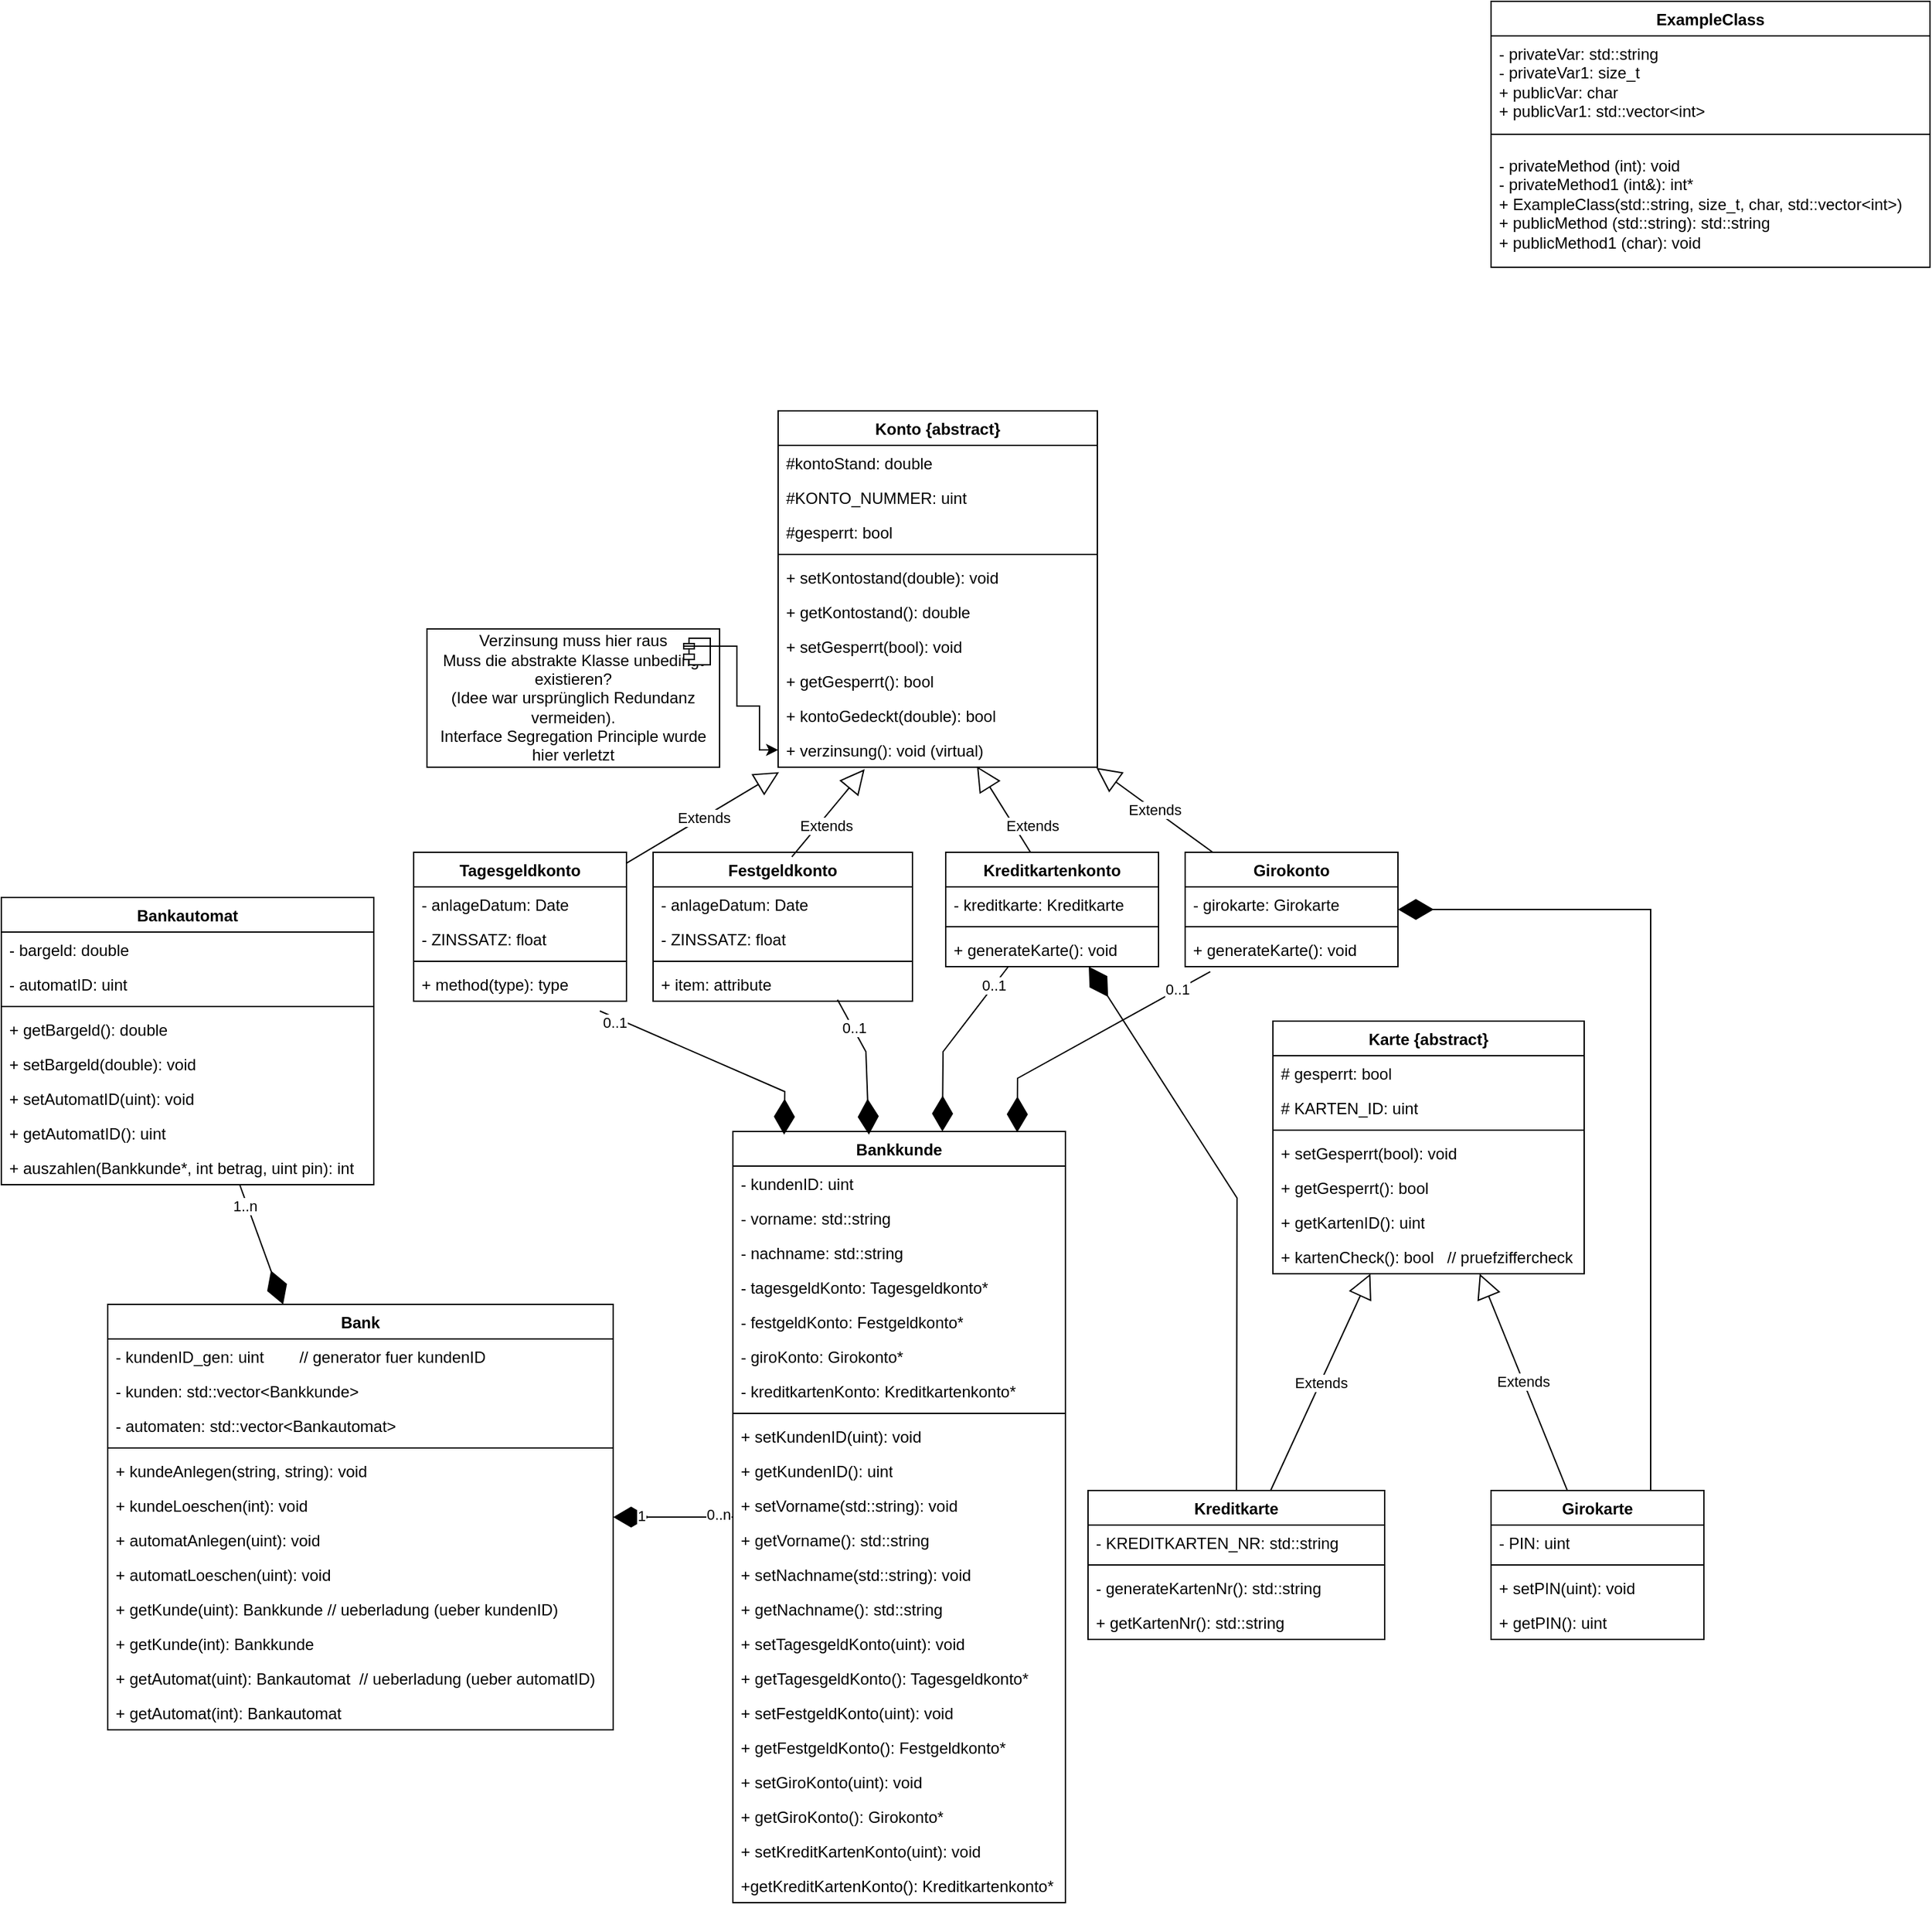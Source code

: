 <mxfile version="23.1.5" type="device">
  <diagram name="Page-1" id="s-HMXYgOpkfJJTglPWlI">
    <mxGraphModel dx="1260" dy="789" grid="1" gridSize="10" guides="1" tooltips="1" connect="1" arrows="1" fold="1" page="0" pageScale="1" pageWidth="850" pageHeight="1100" math="0" shadow="0">
      <root>
        <mxCell id="0" />
        <mxCell id="1" parent="0" />
        <mxCell id="BHsIzKDb-GIREQ4QsG7Z-5" value="ExampleClass" style="swimlane;fontStyle=1;align=center;verticalAlign=top;childLayout=stackLayout;horizontal=1;startSize=26;horizontalStack=0;resizeParent=1;resizeParentMax=0;resizeLast=0;collapsible=1;marginBottom=0;whiteSpace=wrap;html=1;" parent="1" vertex="1">
          <mxGeometry x="1360" width="330" height="200" as="geometry">
            <mxRectangle x="345" y="320" width="120" height="30" as="alternateBounds" />
          </mxGeometry>
        </mxCell>
        <mxCell id="BHsIzKDb-GIREQ4QsG7Z-6" value="&lt;div&gt;- privateVar: std::string&lt;br&gt;&lt;/div&gt;&lt;div&gt;- privateVar1: size_t&lt;/div&gt;&lt;div&gt;+ publicVar: char&lt;/div&gt;&lt;div&gt;+ publicVar1: std::vector&amp;lt;int&amp;gt;&lt;br&gt;&lt;/div&gt;" style="text;strokeColor=none;fillColor=none;align=left;verticalAlign=top;spacingLeft=4;spacingRight=4;overflow=hidden;rotatable=0;points=[[0,0.5],[1,0.5]];portConstraint=eastwest;whiteSpace=wrap;html=1;" parent="BHsIzKDb-GIREQ4QsG7Z-5" vertex="1">
          <mxGeometry y="26" width="330" height="64" as="geometry" />
        </mxCell>
        <mxCell id="BHsIzKDb-GIREQ4QsG7Z-7" value="" style="line;strokeWidth=1;fillColor=none;align=left;verticalAlign=middle;spacingTop=-1;spacingLeft=3;spacingRight=3;rotatable=0;labelPosition=right;points=[];portConstraint=eastwest;strokeColor=inherit;" parent="BHsIzKDb-GIREQ4QsG7Z-5" vertex="1">
          <mxGeometry y="90" width="330" height="20" as="geometry" />
        </mxCell>
        <mxCell id="BHsIzKDb-GIREQ4QsG7Z-8" value="&lt;div&gt;- privateMethod (int): void&lt;/div&gt;&lt;div&gt;- privateMethod1 (int&amp;amp;): int*&lt;/div&gt;&lt;div&gt;+ ExampleClass(std::string, size_t, char, std::vector&amp;lt;int&amp;gt;)&lt;br&gt;&lt;/div&gt;&lt;div&gt;+ publicMethod (std::string): std::string&lt;/div&gt;&lt;div&gt;+ publicMethod1 (char): void&amp;nbsp; &lt;br&gt;&lt;/div&gt;" style="text;strokeColor=none;fillColor=none;align=left;verticalAlign=top;spacingLeft=4;spacingRight=4;overflow=hidden;rotatable=0;points=[[0,0.5],[1,0.5]];portConstraint=eastwest;whiteSpace=wrap;html=1;" parent="BHsIzKDb-GIREQ4QsG7Z-5" vertex="1">
          <mxGeometry y="110" width="330" height="90" as="geometry" />
        </mxCell>
        <mxCell id="2RG2JbtTriZIpNJXNHU2-1" value="Bank" style="swimlane;fontStyle=1;align=center;verticalAlign=top;childLayout=stackLayout;horizontal=1;startSize=26;horizontalStack=0;resizeParent=1;resizeParentMax=0;resizeLast=0;collapsible=1;marginBottom=0;whiteSpace=wrap;html=1;" parent="1" vertex="1">
          <mxGeometry x="320" y="980" width="380" height="320" as="geometry" />
        </mxCell>
        <mxCell id="K2jsW3WkfBgGo3mtC9Qz-7" value="- kundenID_gen: uint&amp;nbsp;&amp;nbsp;&amp;nbsp;&amp;nbsp;&amp;nbsp;&amp;nbsp;&amp;nbsp; // generator fuer kundenID" style="text;strokeColor=none;fillColor=none;align=left;verticalAlign=top;spacingLeft=4;spacingRight=4;overflow=hidden;rotatable=0;points=[[0,0.5],[1,0.5]];portConstraint=eastwest;whiteSpace=wrap;html=1;" parent="2RG2JbtTriZIpNJXNHU2-1" vertex="1">
          <mxGeometry y="26" width="380" height="26" as="geometry" />
        </mxCell>
        <mxCell id="2RG2JbtTriZIpNJXNHU2-2" value="- kunden: std::vector&amp;lt;Bankkunde&amp;gt;" style="text;strokeColor=none;fillColor=none;align=left;verticalAlign=top;spacingLeft=4;spacingRight=4;overflow=hidden;rotatable=0;points=[[0,0.5],[1,0.5]];portConstraint=eastwest;whiteSpace=wrap;html=1;" parent="2RG2JbtTriZIpNJXNHU2-1" vertex="1">
          <mxGeometry y="52" width="380" height="26" as="geometry" />
        </mxCell>
        <mxCell id="2RG2JbtTriZIpNJXNHU2-58" value="- automaten: std::vector&amp;lt;Bankautomat&amp;gt;" style="text;strokeColor=none;fillColor=none;align=left;verticalAlign=top;spacingLeft=4;spacingRight=4;overflow=hidden;rotatable=0;points=[[0,0.5],[1,0.5]];portConstraint=eastwest;whiteSpace=wrap;html=1;" parent="2RG2JbtTriZIpNJXNHU2-1" vertex="1">
          <mxGeometry y="78" width="380" height="26" as="geometry" />
        </mxCell>
        <mxCell id="2RG2JbtTriZIpNJXNHU2-3" value="" style="line;strokeWidth=1;fillColor=none;align=left;verticalAlign=middle;spacingTop=-1;spacingLeft=3;spacingRight=3;rotatable=0;labelPosition=right;points=[];portConstraint=eastwest;strokeColor=inherit;" parent="2RG2JbtTriZIpNJXNHU2-1" vertex="1">
          <mxGeometry y="104" width="380" height="8" as="geometry" />
        </mxCell>
        <mxCell id="2RG2JbtTriZIpNJXNHU2-4" value="+ kundeAnlegen(string, string): void" style="text;strokeColor=none;fillColor=none;align=left;verticalAlign=top;spacingLeft=4;spacingRight=4;overflow=hidden;rotatable=0;points=[[0,0.5],[1,0.5]];portConstraint=eastwest;whiteSpace=wrap;html=1;" parent="2RG2JbtTriZIpNJXNHU2-1" vertex="1">
          <mxGeometry y="112" width="380" height="26" as="geometry" />
        </mxCell>
        <mxCell id="K2jsW3WkfBgGo3mtC9Qz-6" value="+ kundeLoeschen(int): void" style="text;strokeColor=none;fillColor=none;align=left;verticalAlign=top;spacingLeft=4;spacingRight=4;overflow=hidden;rotatable=0;points=[[0,0.5],[1,0.5]];portConstraint=eastwest;whiteSpace=wrap;html=1;" parent="2RG2JbtTriZIpNJXNHU2-1" vertex="1">
          <mxGeometry y="138" width="380" height="26" as="geometry" />
        </mxCell>
        <mxCell id="K2jsW3WkfBgGo3mtC9Qz-9" value="+ automatAnlegen(uint): void" style="text;strokeColor=none;fillColor=none;align=left;verticalAlign=top;spacingLeft=4;spacingRight=4;overflow=hidden;rotatable=0;points=[[0,0.5],[1,0.5]];portConstraint=eastwest;whiteSpace=wrap;html=1;" parent="2RG2JbtTriZIpNJXNHU2-1" vertex="1">
          <mxGeometry y="164" width="380" height="26" as="geometry" />
        </mxCell>
        <mxCell id="K2jsW3WkfBgGo3mtC9Qz-11" value="+ automatLoeschen(uint): void" style="text;strokeColor=none;fillColor=none;align=left;verticalAlign=top;spacingLeft=4;spacingRight=4;overflow=hidden;rotatable=0;points=[[0,0.5],[1,0.5]];portConstraint=eastwest;whiteSpace=wrap;html=1;" parent="2RG2JbtTriZIpNJXNHU2-1" vertex="1">
          <mxGeometry y="190" width="380" height="26" as="geometry" />
        </mxCell>
        <mxCell id="K2jsW3WkfBgGo3mtC9Qz-13" value="+ getKunde(uint): Bankkunde // ueberladung (ueber kundenID)" style="text;strokeColor=none;fillColor=none;align=left;verticalAlign=top;spacingLeft=4;spacingRight=4;overflow=hidden;rotatable=0;points=[[0,0.5],[1,0.5]];portConstraint=eastwest;whiteSpace=wrap;html=1;" parent="2RG2JbtTriZIpNJXNHU2-1" vertex="1">
          <mxGeometry y="216" width="380" height="26" as="geometry" />
        </mxCell>
        <mxCell id="K2jsW3WkfBgGo3mtC9Qz-12" value="&lt;div&gt;+ getKunde(int): Bankkunde&lt;/div&gt;" style="text;strokeColor=none;fillColor=none;align=left;verticalAlign=top;spacingLeft=4;spacingRight=4;overflow=hidden;rotatable=0;points=[[0,0.5],[1,0.5]];portConstraint=eastwest;whiteSpace=wrap;html=1;" parent="2RG2JbtTriZIpNJXNHU2-1" vertex="1">
          <mxGeometry y="242" width="380" height="26" as="geometry" />
        </mxCell>
        <mxCell id="K2jsW3WkfBgGo3mtC9Qz-14" value="+ getAutomat(uint): Bankautomat&amp;nbsp; // ueberladung (ueber automatID)" style="text;strokeColor=none;fillColor=none;align=left;verticalAlign=top;spacingLeft=4;spacingRight=4;overflow=hidden;rotatable=0;points=[[0,0.5],[1,0.5]];portConstraint=eastwest;whiteSpace=wrap;html=1;" parent="2RG2JbtTriZIpNJXNHU2-1" vertex="1">
          <mxGeometry y="268" width="380" height="26" as="geometry" />
        </mxCell>
        <mxCell id="K2jsW3WkfBgGo3mtC9Qz-15" value="+ getAutomat(int): Bankautomat" style="text;strokeColor=none;fillColor=none;align=left;verticalAlign=top;spacingLeft=4;spacingRight=4;overflow=hidden;rotatable=0;points=[[0,0.5],[1,0.5]];portConstraint=eastwest;whiteSpace=wrap;html=1;" parent="2RG2JbtTriZIpNJXNHU2-1" vertex="1">
          <mxGeometry y="294" width="380" height="26" as="geometry" />
        </mxCell>
        <mxCell id="2RG2JbtTriZIpNJXNHU2-5" value="Bankkunde" style="swimlane;fontStyle=1;align=center;verticalAlign=top;childLayout=stackLayout;horizontal=1;startSize=26;horizontalStack=0;resizeParent=1;resizeParentMax=0;resizeLast=0;collapsible=1;marginBottom=0;whiteSpace=wrap;html=1;" parent="1" vertex="1">
          <mxGeometry x="790" y="850" width="250" height="580" as="geometry" />
        </mxCell>
        <mxCell id="K2jsW3WkfBgGo3mtC9Qz-4" value="- kundenID: uint" style="text;strokeColor=none;fillColor=none;align=left;verticalAlign=top;spacingLeft=4;spacingRight=4;overflow=hidden;rotatable=0;points=[[0,0.5],[1,0.5]];portConstraint=eastwest;whiteSpace=wrap;html=1;" parent="2RG2JbtTriZIpNJXNHU2-5" vertex="1">
          <mxGeometry y="26" width="250" height="26" as="geometry" />
        </mxCell>
        <mxCell id="2RG2JbtTriZIpNJXNHU2-101" value="&lt;div&gt;- vorname: std::string&lt;/div&gt;" style="text;strokeColor=none;fillColor=none;align=left;verticalAlign=top;spacingLeft=4;spacingRight=4;overflow=hidden;rotatable=0;points=[[0,0.5],[1,0.5]];portConstraint=eastwest;whiteSpace=wrap;html=1;" parent="2RG2JbtTriZIpNJXNHU2-5" vertex="1">
          <mxGeometry y="52" width="250" height="26" as="geometry" />
        </mxCell>
        <mxCell id="2RG2JbtTriZIpNJXNHU2-100" value="- nachname: std::string" style="text;strokeColor=none;fillColor=none;align=left;verticalAlign=top;spacingLeft=4;spacingRight=4;overflow=hidden;rotatable=0;points=[[0,0.5],[1,0.5]];portConstraint=eastwest;whiteSpace=wrap;html=1;" parent="2RG2JbtTriZIpNJXNHU2-5" vertex="1">
          <mxGeometry y="78" width="250" height="26" as="geometry" />
        </mxCell>
        <mxCell id="2RG2JbtTriZIpNJXNHU2-6" value="- tagesgeldKonto: Tagesgeldkonto*" style="text;strokeColor=none;fillColor=none;align=left;verticalAlign=top;spacingLeft=4;spacingRight=4;overflow=hidden;rotatable=0;points=[[0,0.5],[1,0.5]];portConstraint=eastwest;whiteSpace=wrap;html=1;" parent="2RG2JbtTriZIpNJXNHU2-5" vertex="1">
          <mxGeometry y="104" width="250" height="26" as="geometry" />
        </mxCell>
        <mxCell id="2RG2JbtTriZIpNJXNHU2-48" value="- festgeldKonto: Festgeldkonto*" style="text;strokeColor=none;fillColor=none;align=left;verticalAlign=top;spacingLeft=4;spacingRight=4;overflow=hidden;rotatable=0;points=[[0,0.5],[1,0.5]];portConstraint=eastwest;whiteSpace=wrap;html=1;" parent="2RG2JbtTriZIpNJXNHU2-5" vertex="1">
          <mxGeometry y="130" width="250" height="26" as="geometry" />
        </mxCell>
        <mxCell id="2RG2JbtTriZIpNJXNHU2-55" value="- giroKonto: Girokonto*" style="text;strokeColor=none;fillColor=none;align=left;verticalAlign=top;spacingLeft=4;spacingRight=4;overflow=hidden;rotatable=0;points=[[0,0.5],[1,0.5]];portConstraint=eastwest;whiteSpace=wrap;html=1;" parent="2RG2JbtTriZIpNJXNHU2-5" vertex="1">
          <mxGeometry y="156" width="250" height="26" as="geometry" />
        </mxCell>
        <mxCell id="2RG2JbtTriZIpNJXNHU2-52" value="- kreditkartenKonto: Kreditkartenkonto*" style="text;strokeColor=none;fillColor=none;align=left;verticalAlign=top;spacingLeft=4;spacingRight=4;overflow=hidden;rotatable=0;points=[[0,0.5],[1,0.5]];portConstraint=eastwest;whiteSpace=wrap;html=1;" parent="2RG2JbtTriZIpNJXNHU2-5" vertex="1">
          <mxGeometry y="182" width="250" height="26" as="geometry" />
        </mxCell>
        <mxCell id="2RG2JbtTriZIpNJXNHU2-7" value="" style="line;strokeWidth=1;fillColor=none;align=left;verticalAlign=middle;spacingTop=-1;spacingLeft=3;spacingRight=3;rotatable=0;labelPosition=right;points=[];portConstraint=eastwest;strokeColor=inherit;" parent="2RG2JbtTriZIpNJXNHU2-5" vertex="1">
          <mxGeometry y="208" width="250" height="8" as="geometry" />
        </mxCell>
        <mxCell id="2RG2JbtTriZIpNJXNHU2-8" value="+ setKundenID(uint): void" style="text;strokeColor=none;fillColor=none;align=left;verticalAlign=top;spacingLeft=4;spacingRight=4;overflow=hidden;rotatable=0;points=[[0,0.5],[1,0.5]];portConstraint=eastwest;whiteSpace=wrap;html=1;" parent="2RG2JbtTriZIpNJXNHU2-5" vertex="1">
          <mxGeometry y="216" width="250" height="26" as="geometry" />
        </mxCell>
        <mxCell id="K2jsW3WkfBgGo3mtC9Qz-21" value="+ getKundenID(): uint" style="text;strokeColor=none;fillColor=none;align=left;verticalAlign=top;spacingLeft=4;spacingRight=4;overflow=hidden;rotatable=0;points=[[0,0.5],[1,0.5]];portConstraint=eastwest;whiteSpace=wrap;html=1;" parent="2RG2JbtTriZIpNJXNHU2-5" vertex="1">
          <mxGeometry y="242" width="250" height="26" as="geometry" />
        </mxCell>
        <mxCell id="2RG2JbtTriZIpNJXNHU2-45" value="+ setVorname(std::string): void" style="text;strokeColor=none;fillColor=none;align=left;verticalAlign=top;spacingLeft=4;spacingRight=4;overflow=hidden;rotatable=0;points=[[0,0.5],[1,0.5]];portConstraint=eastwest;whiteSpace=wrap;html=1;" parent="2RG2JbtTriZIpNJXNHU2-5" vertex="1">
          <mxGeometry y="268" width="250" height="26" as="geometry" />
        </mxCell>
        <mxCell id="K2jsW3WkfBgGo3mtC9Qz-22" value="+ getVorname(): std::string" style="text;strokeColor=none;fillColor=none;align=left;verticalAlign=top;spacingLeft=4;spacingRight=4;overflow=hidden;rotatable=0;points=[[0,0.5],[1,0.5]];portConstraint=eastwest;whiteSpace=wrap;html=1;" parent="2RG2JbtTriZIpNJXNHU2-5" vertex="1">
          <mxGeometry y="294" width="250" height="26" as="geometry" />
        </mxCell>
        <mxCell id="K2jsW3WkfBgGo3mtC9Qz-16" value="+ setNachname(std::string): void" style="text;strokeColor=none;fillColor=none;align=left;verticalAlign=top;spacingLeft=4;spacingRight=4;overflow=hidden;rotatable=0;points=[[0,0.5],[1,0.5]];portConstraint=eastwest;whiteSpace=wrap;html=1;" parent="2RG2JbtTriZIpNJXNHU2-5" vertex="1">
          <mxGeometry y="320" width="250" height="26" as="geometry" />
        </mxCell>
        <mxCell id="K2jsW3WkfBgGo3mtC9Qz-23" value="+ getNachname(): std::string" style="text;strokeColor=none;fillColor=none;align=left;verticalAlign=top;spacingLeft=4;spacingRight=4;overflow=hidden;rotatable=0;points=[[0,0.5],[1,0.5]];portConstraint=eastwest;whiteSpace=wrap;html=1;" parent="2RG2JbtTriZIpNJXNHU2-5" vertex="1">
          <mxGeometry y="346" width="250" height="26" as="geometry" />
        </mxCell>
        <mxCell id="K2jsW3WkfBgGo3mtC9Qz-17" value="+ setTagesgeldKonto(uint): void" style="text;strokeColor=none;fillColor=none;align=left;verticalAlign=top;spacingLeft=4;spacingRight=4;overflow=hidden;rotatable=0;points=[[0,0.5],[1,0.5]];portConstraint=eastwest;whiteSpace=wrap;html=1;" parent="2RG2JbtTriZIpNJXNHU2-5" vertex="1">
          <mxGeometry y="372" width="250" height="26" as="geometry" />
        </mxCell>
        <mxCell id="K2jsW3WkfBgGo3mtC9Qz-24" value="+ getTagesgeldKonto(): Tagesgeldkonto*" style="text;strokeColor=none;fillColor=none;align=left;verticalAlign=top;spacingLeft=4;spacingRight=4;overflow=hidden;rotatable=0;points=[[0,0.5],[1,0.5]];portConstraint=eastwest;whiteSpace=wrap;html=1;" parent="2RG2JbtTriZIpNJXNHU2-5" vertex="1">
          <mxGeometry y="398" width="250" height="26" as="geometry" />
        </mxCell>
        <mxCell id="K2jsW3WkfBgGo3mtC9Qz-18" value="+ setFestgeldKonto(uint): void" style="text;strokeColor=none;fillColor=none;align=left;verticalAlign=top;spacingLeft=4;spacingRight=4;overflow=hidden;rotatable=0;points=[[0,0.5],[1,0.5]];portConstraint=eastwest;whiteSpace=wrap;html=1;" parent="2RG2JbtTriZIpNJXNHU2-5" vertex="1">
          <mxGeometry y="424" width="250" height="26" as="geometry" />
        </mxCell>
        <mxCell id="K2jsW3WkfBgGo3mtC9Qz-25" value="+ getFestgeldKonto(): Festgeldkonto*" style="text;strokeColor=none;fillColor=none;align=left;verticalAlign=top;spacingLeft=4;spacingRight=4;overflow=hidden;rotatable=0;points=[[0,0.5],[1,0.5]];portConstraint=eastwest;whiteSpace=wrap;html=1;" parent="2RG2JbtTriZIpNJXNHU2-5" vertex="1">
          <mxGeometry y="450" width="250" height="26" as="geometry" />
        </mxCell>
        <mxCell id="K2jsW3WkfBgGo3mtC9Qz-20" value="+ setGiroKonto(uint): void" style="text;strokeColor=none;fillColor=none;align=left;verticalAlign=top;spacingLeft=4;spacingRight=4;overflow=hidden;rotatable=0;points=[[0,0.5],[1,0.5]];portConstraint=eastwest;whiteSpace=wrap;html=1;" parent="2RG2JbtTriZIpNJXNHU2-5" vertex="1">
          <mxGeometry y="476" width="250" height="26" as="geometry" />
        </mxCell>
        <mxCell id="K2jsW3WkfBgGo3mtC9Qz-26" value="+ getGiroKonto(): Girokonto*" style="text;strokeColor=none;fillColor=none;align=left;verticalAlign=top;spacingLeft=4;spacingRight=4;overflow=hidden;rotatable=0;points=[[0,0.5],[1,0.5]];portConstraint=eastwest;whiteSpace=wrap;html=1;" parent="2RG2JbtTriZIpNJXNHU2-5" vertex="1">
          <mxGeometry y="502" width="250" height="26" as="geometry" />
        </mxCell>
        <mxCell id="K2jsW3WkfBgGo3mtC9Qz-19" value="+ setKreditKartenKonto(uint): void" style="text;strokeColor=none;fillColor=none;align=left;verticalAlign=top;spacingLeft=4;spacingRight=4;overflow=hidden;rotatable=0;points=[[0,0.5],[1,0.5]];portConstraint=eastwest;whiteSpace=wrap;html=1;" parent="2RG2JbtTriZIpNJXNHU2-5" vertex="1">
          <mxGeometry y="528" width="250" height="26" as="geometry" />
        </mxCell>
        <mxCell id="K2jsW3WkfBgGo3mtC9Qz-27" value="+getKreditKartenKonto(): Kreditkartenkonto*" style="text;strokeColor=none;fillColor=none;align=left;verticalAlign=top;spacingLeft=4;spacingRight=4;overflow=hidden;rotatable=0;points=[[0,0.5],[1,0.5]];portConstraint=eastwest;whiteSpace=wrap;html=1;" parent="2RG2JbtTriZIpNJXNHU2-5" vertex="1">
          <mxGeometry y="554" width="250" height="26" as="geometry" />
        </mxCell>
        <mxCell id="2RG2JbtTriZIpNJXNHU2-9" value="&lt;div&gt;Kreditkarte&lt;/div&gt;" style="swimlane;fontStyle=1;align=center;verticalAlign=top;childLayout=stackLayout;horizontal=1;startSize=26;horizontalStack=0;resizeParent=1;resizeParentMax=0;resizeLast=0;collapsible=1;marginBottom=0;whiteSpace=wrap;html=1;" parent="1" vertex="1">
          <mxGeometry x="1057" y="1120" width="223" height="112" as="geometry" />
        </mxCell>
        <mxCell id="2RG2JbtTriZIpNJXNHU2-95" value="- KREDITKARTEN_NR: std::string" style="text;strokeColor=none;fillColor=none;align=left;verticalAlign=top;spacingLeft=4;spacingRight=4;overflow=hidden;rotatable=0;points=[[0,0.5],[1,0.5]];portConstraint=eastwest;whiteSpace=wrap;html=1;" parent="2RG2JbtTriZIpNJXNHU2-9" vertex="1">
          <mxGeometry y="26" width="223" height="26" as="geometry" />
        </mxCell>
        <mxCell id="2RG2JbtTriZIpNJXNHU2-11" value="" style="line;strokeWidth=1;fillColor=none;align=left;verticalAlign=middle;spacingTop=-1;spacingLeft=3;spacingRight=3;rotatable=0;labelPosition=right;points=[];portConstraint=eastwest;strokeColor=inherit;" parent="2RG2JbtTriZIpNJXNHU2-9" vertex="1">
          <mxGeometry y="52" width="223" height="8" as="geometry" />
        </mxCell>
        <mxCell id="K2jsW3WkfBgGo3mtC9Qz-41" value="- generateKartenNr(): std::string" style="text;strokeColor=none;fillColor=none;align=left;verticalAlign=top;spacingLeft=4;spacingRight=4;overflow=hidden;rotatable=0;points=[[0,0.5],[1,0.5]];portConstraint=eastwest;whiteSpace=wrap;html=1;" parent="2RG2JbtTriZIpNJXNHU2-9" vertex="1">
          <mxGeometry y="60" width="223" height="26" as="geometry" />
        </mxCell>
        <mxCell id="2RG2JbtTriZIpNJXNHU2-96" value="+ getKartenNr(): std::string" style="text;strokeColor=none;fillColor=none;align=left;verticalAlign=top;spacingLeft=4;spacingRight=4;overflow=hidden;rotatable=0;points=[[0,0.5],[1,0.5]];portConstraint=eastwest;whiteSpace=wrap;html=1;" parent="2RG2JbtTriZIpNJXNHU2-9" vertex="1">
          <mxGeometry y="86" width="223" height="26" as="geometry" />
        </mxCell>
        <mxCell id="2RG2JbtTriZIpNJXNHU2-13" value="&lt;div&gt;Konto {abstract}&lt;br&gt;&lt;/div&gt;" style="swimlane;fontStyle=1;align=center;verticalAlign=top;childLayout=stackLayout;horizontal=1;startSize=26;horizontalStack=0;resizeParent=1;resizeParentMax=0;resizeLast=0;collapsible=1;marginBottom=0;whiteSpace=wrap;html=1;" parent="1" vertex="1">
          <mxGeometry x="824" y="308" width="240" height="268" as="geometry" />
        </mxCell>
        <mxCell id="2RG2JbtTriZIpNJXNHU2-14" value="#kontoStand: double" style="text;strokeColor=none;fillColor=none;align=left;verticalAlign=top;spacingLeft=4;spacingRight=4;overflow=hidden;rotatable=0;points=[[0,0.5],[1,0.5]];portConstraint=eastwest;whiteSpace=wrap;html=1;" parent="2RG2JbtTriZIpNJXNHU2-13" vertex="1">
          <mxGeometry y="26" width="240" height="26" as="geometry" />
        </mxCell>
        <mxCell id="2RG2JbtTriZIpNJXNHU2-89" value="#KONTO_NUMMER: uint" style="text;strokeColor=none;fillColor=none;align=left;verticalAlign=top;spacingLeft=4;spacingRight=4;overflow=hidden;rotatable=0;points=[[0,0.5],[1,0.5]];portConstraint=eastwest;whiteSpace=wrap;html=1;" parent="2RG2JbtTriZIpNJXNHU2-13" vertex="1">
          <mxGeometry y="52" width="240" height="26" as="geometry" />
        </mxCell>
        <mxCell id="2RG2JbtTriZIpNJXNHU2-90" value="#gesperrt: bool" style="text;strokeColor=none;fillColor=none;align=left;verticalAlign=top;spacingLeft=4;spacingRight=4;overflow=hidden;rotatable=0;points=[[0,0.5],[1,0.5]];portConstraint=eastwest;whiteSpace=wrap;html=1;" parent="2RG2JbtTriZIpNJXNHU2-13" vertex="1">
          <mxGeometry y="78" width="240" height="26" as="geometry" />
        </mxCell>
        <mxCell id="2RG2JbtTriZIpNJXNHU2-15" value="" style="line;strokeWidth=1;fillColor=none;align=left;verticalAlign=middle;spacingTop=-1;spacingLeft=3;spacingRight=3;rotatable=0;labelPosition=right;points=[];portConstraint=eastwest;strokeColor=inherit;" parent="2RG2JbtTriZIpNJXNHU2-13" vertex="1">
          <mxGeometry y="104" width="240" height="8" as="geometry" />
        </mxCell>
        <mxCell id="2RG2JbtTriZIpNJXNHU2-16" value="+ setKontostand(double): void" style="text;strokeColor=none;fillColor=none;align=left;verticalAlign=top;spacingLeft=4;spacingRight=4;overflow=hidden;rotatable=0;points=[[0,0.5],[1,0.5]];portConstraint=eastwest;whiteSpace=wrap;html=1;" parent="2RG2JbtTriZIpNJXNHU2-13" vertex="1">
          <mxGeometry y="112" width="240" height="26" as="geometry" />
        </mxCell>
        <mxCell id="K2jsW3WkfBgGo3mtC9Qz-31" value="+ getKontostand(): double" style="text;strokeColor=none;fillColor=none;align=left;verticalAlign=top;spacingLeft=4;spacingRight=4;overflow=hidden;rotatable=0;points=[[0,0.5],[1,0.5]];portConstraint=eastwest;whiteSpace=wrap;html=1;" parent="2RG2JbtTriZIpNJXNHU2-13" vertex="1">
          <mxGeometry y="138" width="240" height="26" as="geometry" />
        </mxCell>
        <mxCell id="K2jsW3WkfBgGo3mtC9Qz-32" value="&lt;div&gt;+ setGesperrt(bool): void&lt;/div&gt;" style="text;strokeColor=none;fillColor=none;align=left;verticalAlign=top;spacingLeft=4;spacingRight=4;overflow=hidden;rotatable=0;points=[[0,0.5],[1,0.5]];portConstraint=eastwest;whiteSpace=wrap;html=1;" parent="2RG2JbtTriZIpNJXNHU2-13" vertex="1">
          <mxGeometry y="164" width="240" height="26" as="geometry" />
        </mxCell>
        <mxCell id="K2jsW3WkfBgGo3mtC9Qz-33" value="+ getGesperrt(): bool" style="text;strokeColor=none;fillColor=none;align=left;verticalAlign=top;spacingLeft=4;spacingRight=4;overflow=hidden;rotatable=0;points=[[0,0.5],[1,0.5]];portConstraint=eastwest;whiteSpace=wrap;html=1;" parent="2RG2JbtTriZIpNJXNHU2-13" vertex="1">
          <mxGeometry y="190" width="240" height="26" as="geometry" />
        </mxCell>
        <mxCell id="2RG2JbtTriZIpNJXNHU2-98" value="+ kontoGedeckt(double): bool" style="text;strokeColor=none;fillColor=none;align=left;verticalAlign=top;spacingLeft=4;spacingRight=4;overflow=hidden;rotatable=0;points=[[0,0.5],[1,0.5]];portConstraint=eastwest;whiteSpace=wrap;html=1;" parent="2RG2JbtTriZIpNJXNHU2-13" vertex="1">
          <mxGeometry y="216" width="240" height="26" as="geometry" />
        </mxCell>
        <mxCell id="K2jsW3WkfBgGo3mtC9Qz-3" value="+ verzinsung(): void (virtual)" style="text;strokeColor=none;fillColor=none;align=left;verticalAlign=top;spacingLeft=4;spacingRight=4;overflow=hidden;rotatable=0;points=[[0,0.5],[1,0.5]];portConstraint=eastwest;whiteSpace=wrap;html=1;" parent="2RG2JbtTriZIpNJXNHU2-13" vertex="1">
          <mxGeometry y="242" width="240" height="26" as="geometry" />
        </mxCell>
        <mxCell id="2RG2JbtTriZIpNJXNHU2-17" value="Bankautomat" style="swimlane;fontStyle=1;align=center;verticalAlign=top;childLayout=stackLayout;horizontal=1;startSize=26;horizontalStack=0;resizeParent=1;resizeParentMax=0;resizeLast=0;collapsible=1;marginBottom=0;whiteSpace=wrap;html=1;" parent="1" vertex="1">
          <mxGeometry x="240" y="674" width="280" height="216" as="geometry" />
        </mxCell>
        <mxCell id="2RG2JbtTriZIpNJXNHU2-18" value="- bargeld: double" style="text;strokeColor=none;fillColor=none;align=left;verticalAlign=top;spacingLeft=4;spacingRight=4;overflow=hidden;rotatable=0;points=[[0,0.5],[1,0.5]];portConstraint=eastwest;whiteSpace=wrap;html=1;" parent="2RG2JbtTriZIpNJXNHU2-17" vertex="1">
          <mxGeometry y="26" width="280" height="26" as="geometry" />
        </mxCell>
        <mxCell id="K2jsW3WkfBgGo3mtC9Qz-10" value="- automatID: uint" style="text;strokeColor=none;fillColor=none;align=left;verticalAlign=top;spacingLeft=4;spacingRight=4;overflow=hidden;rotatable=0;points=[[0,0.5],[1,0.5]];portConstraint=eastwest;whiteSpace=wrap;html=1;" parent="2RG2JbtTriZIpNJXNHU2-17" vertex="1">
          <mxGeometry y="52" width="280" height="26" as="geometry" />
        </mxCell>
        <mxCell id="2RG2JbtTriZIpNJXNHU2-19" value="" style="line;strokeWidth=1;fillColor=none;align=left;verticalAlign=middle;spacingTop=-1;spacingLeft=3;spacingRight=3;rotatable=0;labelPosition=right;points=[];portConstraint=eastwest;strokeColor=inherit;" parent="2RG2JbtTriZIpNJXNHU2-17" vertex="1">
          <mxGeometry y="78" width="280" height="8" as="geometry" />
        </mxCell>
        <mxCell id="2RG2JbtTriZIpNJXNHU2-99" value="+ getBargeld(): double" style="text;strokeColor=none;fillColor=none;align=left;verticalAlign=top;spacingLeft=4;spacingRight=4;overflow=hidden;rotatable=0;points=[[0,0.5],[1,0.5]];portConstraint=eastwest;whiteSpace=wrap;html=1;" parent="2RG2JbtTriZIpNJXNHU2-17" vertex="1">
          <mxGeometry y="86" width="280" height="26" as="geometry" />
        </mxCell>
        <mxCell id="2RG2JbtTriZIpNJXNHU2-20" value="&lt;div&gt;+ setBargeld(double): void&lt;/div&gt;" style="text;strokeColor=none;fillColor=none;align=left;verticalAlign=top;spacingLeft=4;spacingRight=4;overflow=hidden;rotatable=0;points=[[0,0.5],[1,0.5]];portConstraint=eastwest;whiteSpace=wrap;html=1;" parent="2RG2JbtTriZIpNJXNHU2-17" vertex="1">
          <mxGeometry y="112" width="280" height="26" as="geometry" />
        </mxCell>
        <mxCell id="K2jsW3WkfBgGo3mtC9Qz-30" value="+ setAutomatID(uint): void" style="text;strokeColor=none;fillColor=none;align=left;verticalAlign=top;spacingLeft=4;spacingRight=4;overflow=hidden;rotatable=0;points=[[0,0.5],[1,0.5]];portConstraint=eastwest;whiteSpace=wrap;html=1;" parent="2RG2JbtTriZIpNJXNHU2-17" vertex="1">
          <mxGeometry y="138" width="280" height="26" as="geometry" />
        </mxCell>
        <mxCell id="K2jsW3WkfBgGo3mtC9Qz-29" value="+ getAutomatID(): uint" style="text;strokeColor=none;fillColor=none;align=left;verticalAlign=top;spacingLeft=4;spacingRight=4;overflow=hidden;rotatable=0;points=[[0,0.5],[1,0.5]];portConstraint=eastwest;whiteSpace=wrap;html=1;" parent="2RG2JbtTriZIpNJXNHU2-17" vertex="1">
          <mxGeometry y="164" width="280" height="26" as="geometry" />
        </mxCell>
        <mxCell id="2RG2JbtTriZIpNJXNHU2-102" value="+ auszahlen(Bankkunde*, int betrag, uint pin): int " style="text;strokeColor=none;fillColor=none;align=left;verticalAlign=top;spacingLeft=4;spacingRight=4;overflow=hidden;rotatable=0;points=[[0,0.5],[1,0.5]];portConstraint=eastwest;whiteSpace=wrap;html=1;" parent="2RG2JbtTriZIpNJXNHU2-17" vertex="1">
          <mxGeometry y="190" width="280" height="26" as="geometry" />
        </mxCell>
        <mxCell id="2RG2JbtTriZIpNJXNHU2-21" value="Girokonto" style="swimlane;fontStyle=1;align=center;verticalAlign=top;childLayout=stackLayout;horizontal=1;startSize=26;horizontalStack=0;resizeParent=1;resizeParentMax=0;resizeLast=0;collapsible=1;marginBottom=0;whiteSpace=wrap;html=1;" parent="1" vertex="1">
          <mxGeometry x="1130" y="640" width="160" height="86" as="geometry" />
        </mxCell>
        <mxCell id="2RG2JbtTriZIpNJXNHU2-22" value="- girokarte: Girokarte" style="text;strokeColor=none;fillColor=none;align=left;verticalAlign=top;spacingLeft=4;spacingRight=4;overflow=hidden;rotatable=0;points=[[0,0.5],[1,0.5]];portConstraint=eastwest;whiteSpace=wrap;html=1;" parent="2RG2JbtTriZIpNJXNHU2-21" vertex="1">
          <mxGeometry y="26" width="160" height="26" as="geometry" />
        </mxCell>
        <mxCell id="2RG2JbtTriZIpNJXNHU2-23" value="" style="line;strokeWidth=1;fillColor=none;align=left;verticalAlign=middle;spacingTop=-1;spacingLeft=3;spacingRight=3;rotatable=0;labelPosition=right;points=[];portConstraint=eastwest;strokeColor=inherit;" parent="2RG2JbtTriZIpNJXNHU2-21" vertex="1">
          <mxGeometry y="52" width="160" height="8" as="geometry" />
        </mxCell>
        <mxCell id="2RG2JbtTriZIpNJXNHU2-24" value="+ generateKarte(): void" style="text;strokeColor=none;fillColor=none;align=left;verticalAlign=top;spacingLeft=4;spacingRight=4;overflow=hidden;rotatable=0;points=[[0,0.5],[1,0.5]];portConstraint=eastwest;whiteSpace=wrap;html=1;" parent="2RG2JbtTriZIpNJXNHU2-21" vertex="1">
          <mxGeometry y="60" width="160" height="26" as="geometry" />
        </mxCell>
        <mxCell id="2RG2JbtTriZIpNJXNHU2-29" value="Festgeldkonto" style="swimlane;fontStyle=1;align=center;verticalAlign=top;childLayout=stackLayout;horizontal=1;startSize=26;horizontalStack=0;resizeParent=1;resizeParentMax=0;resizeLast=0;collapsible=1;marginBottom=0;whiteSpace=wrap;html=1;" parent="1" vertex="1">
          <mxGeometry x="730" y="640" width="195" height="112" as="geometry" />
        </mxCell>
        <mxCell id="K2jsW3WkfBgGo3mtC9Qz-42" value="- anlageDatum: Date" style="text;strokeColor=none;fillColor=none;align=left;verticalAlign=top;spacingLeft=4;spacingRight=4;overflow=hidden;rotatable=0;points=[[0,0.5],[1,0.5]];portConstraint=eastwest;whiteSpace=wrap;html=1;" parent="2RG2JbtTriZIpNJXNHU2-29" vertex="1">
          <mxGeometry y="26" width="195" height="26" as="geometry" />
        </mxCell>
        <mxCell id="K2jsW3WkfBgGo3mtC9Qz-45" value="- ZINSSATZ: float" style="text;strokeColor=none;fillColor=none;align=left;verticalAlign=top;spacingLeft=4;spacingRight=4;overflow=hidden;rotatable=0;points=[[0,0.5],[1,0.5]];portConstraint=eastwest;whiteSpace=wrap;html=1;" parent="2RG2JbtTriZIpNJXNHU2-29" vertex="1">
          <mxGeometry y="52" width="195" height="26" as="geometry" />
        </mxCell>
        <mxCell id="2RG2JbtTriZIpNJXNHU2-31" value="" style="line;strokeWidth=1;fillColor=none;align=left;verticalAlign=middle;spacingTop=-1;spacingLeft=3;spacingRight=3;rotatable=0;labelPosition=right;points=[];portConstraint=eastwest;strokeColor=inherit;" parent="2RG2JbtTriZIpNJXNHU2-29" vertex="1">
          <mxGeometry y="78" width="195" height="8" as="geometry" />
        </mxCell>
        <mxCell id="K2jsW3WkfBgGo3mtC9Qz-43" value="+ item: attribute" style="text;strokeColor=none;fillColor=none;align=left;verticalAlign=top;spacingLeft=4;spacingRight=4;overflow=hidden;rotatable=0;points=[[0,0.5],[1,0.5]];portConstraint=eastwest;whiteSpace=wrap;html=1;" parent="2RG2JbtTriZIpNJXNHU2-29" vertex="1">
          <mxGeometry y="86" width="195" height="26" as="geometry" />
        </mxCell>
        <mxCell id="2RG2JbtTriZIpNJXNHU2-33" value="Tagesgeldkonto" style="swimlane;fontStyle=1;align=center;verticalAlign=top;childLayout=stackLayout;horizontal=1;startSize=26;horizontalStack=0;resizeParent=1;resizeParentMax=0;resizeLast=0;collapsible=1;marginBottom=0;whiteSpace=wrap;html=1;" parent="1" vertex="1">
          <mxGeometry x="550" y="640" width="160" height="112" as="geometry" />
        </mxCell>
        <mxCell id="2RG2JbtTriZIpNJXNHU2-34" value="- anlageDatum: Date" style="text;strokeColor=none;fillColor=none;align=left;verticalAlign=top;spacingLeft=4;spacingRight=4;overflow=hidden;rotatable=0;points=[[0,0.5],[1,0.5]];portConstraint=eastwest;whiteSpace=wrap;html=1;" parent="2RG2JbtTriZIpNJXNHU2-33" vertex="1">
          <mxGeometry y="26" width="160" height="26" as="geometry" />
        </mxCell>
        <mxCell id="K2jsW3WkfBgGo3mtC9Qz-46" value="- ZINSSATZ: float" style="text;strokeColor=none;fillColor=none;align=left;verticalAlign=top;spacingLeft=4;spacingRight=4;overflow=hidden;rotatable=0;points=[[0,0.5],[1,0.5]];portConstraint=eastwest;whiteSpace=wrap;html=1;" parent="2RG2JbtTriZIpNJXNHU2-33" vertex="1">
          <mxGeometry y="52" width="160" height="26" as="geometry" />
        </mxCell>
        <mxCell id="2RG2JbtTriZIpNJXNHU2-35" value="" style="line;strokeWidth=1;fillColor=none;align=left;verticalAlign=middle;spacingTop=-1;spacingLeft=3;spacingRight=3;rotatable=0;labelPosition=right;points=[];portConstraint=eastwest;strokeColor=inherit;" parent="2RG2JbtTriZIpNJXNHU2-33" vertex="1">
          <mxGeometry y="78" width="160" height="8" as="geometry" />
        </mxCell>
        <mxCell id="2RG2JbtTriZIpNJXNHU2-36" value="+ method(type): type" style="text;strokeColor=none;fillColor=none;align=left;verticalAlign=top;spacingLeft=4;spacingRight=4;overflow=hidden;rotatable=0;points=[[0,0.5],[1,0.5]];portConstraint=eastwest;whiteSpace=wrap;html=1;" parent="2RG2JbtTriZIpNJXNHU2-33" vertex="1">
          <mxGeometry y="86" width="160" height="26" as="geometry" />
        </mxCell>
        <mxCell id="2RG2JbtTriZIpNJXNHU2-37" value="Extends" style="endArrow=block;endSize=16;endFill=0;html=1;rounded=0;entryX=0.003;entryY=1.142;entryDx=0;entryDy=0;entryPerimeter=0;" parent="1" source="2RG2JbtTriZIpNJXNHU2-33" target="K2jsW3WkfBgGo3mtC9Qz-3" edge="1">
          <mxGeometry width="160" relative="1" as="geometry">
            <mxPoint x="995" y="734" as="sourcePoint" />
            <mxPoint x="1155" y="734" as="targetPoint" />
          </mxGeometry>
        </mxCell>
        <mxCell id="2RG2JbtTriZIpNJXNHU2-38" value="Extends" style="endArrow=block;endSize=16;endFill=0;html=1;rounded=0;exitX=0.535;exitY=0.031;exitDx=0;exitDy=0;exitPerimeter=0;entryX=0.271;entryY=1.06;entryDx=0;entryDy=0;entryPerimeter=0;" parent="1" source="2RG2JbtTriZIpNJXNHU2-29" target="K2jsW3WkfBgGo3mtC9Qz-3" edge="1">
          <mxGeometry x="-0.196" y="-5" width="160" relative="1" as="geometry">
            <mxPoint x="1185" y="752" as="sourcePoint" />
            <mxPoint x="1315" y="685" as="targetPoint" />
            <mxPoint as="offset" />
          </mxGeometry>
        </mxCell>
        <mxCell id="2RG2JbtTriZIpNJXNHU2-39" value="Extends" style="endArrow=block;endSize=16;endFill=0;html=1;rounded=0;exitX=0.406;exitY=0.023;exitDx=0;exitDy=0;exitPerimeter=0;entryX=0.623;entryY=0.978;entryDx=0;entryDy=0;entryPerimeter=0;" parent="1" source="2RG2JbtTriZIpNJXNHU2-25" target="K2jsW3WkfBgGo3mtC9Qz-3" edge="1">
          <mxGeometry x="-0.524" y="-12" width="160" relative="1" as="geometry">
            <mxPoint x="1355" y="751" as="sourcePoint" />
            <mxPoint x="1485" y="684" as="targetPoint" />
            <mxPoint as="offset" />
          </mxGeometry>
        </mxCell>
        <mxCell id="2RG2JbtTriZIpNJXNHU2-40" value="Extends" style="endArrow=block;endSize=16;endFill=0;html=1;rounded=0;entryX=0.997;entryY=1.019;entryDx=0;entryDy=0;entryPerimeter=0;" parent="1" source="2RG2JbtTriZIpNJXNHU2-21" target="K2jsW3WkfBgGo3mtC9Qz-3" edge="1">
          <mxGeometry width="160" relative="1" as="geometry">
            <mxPoint x="1515" y="743" as="sourcePoint" />
            <mxPoint x="1645" y="676" as="targetPoint" />
          </mxGeometry>
        </mxCell>
        <mxCell id="2RG2JbtTriZIpNJXNHU2-41" value="" style="endArrow=diamondThin;endFill=1;endSize=24;html=1;rounded=0;entryX=0.154;entryY=0.004;entryDx=0;entryDy=0;entryPerimeter=0;exitX=0.875;exitY=1.284;exitDx=0;exitDy=0;exitPerimeter=0;" parent="1" source="2RG2JbtTriZIpNJXNHU2-36" target="2RG2JbtTriZIpNJXNHU2-5" edge="1">
          <mxGeometry width="160" relative="1" as="geometry">
            <mxPoint x="639.38" y="488.205" as="sourcePoint" />
            <mxPoint x="400.005" y="420" as="targetPoint" />
            <Array as="points">
              <mxPoint x="829" y="820" />
            </Array>
          </mxGeometry>
        </mxCell>
        <mxCell id="2RG2JbtTriZIpNJXNHU2-62" value="0..1" style="edgeLabel;html=1;align=center;verticalAlign=middle;resizable=0;points=[];" parent="2RG2JbtTriZIpNJXNHU2-41" vertex="1" connectable="0">
          <mxGeometry x="-0.851" y="-3" relative="1" as="geometry">
            <mxPoint as="offset" />
          </mxGeometry>
        </mxCell>
        <mxCell id="2RG2JbtTriZIpNJXNHU2-53" value="" style="endArrow=diamondThin;endFill=1;endSize=24;html=1;rounded=0;entryX=0.63;entryY=0;entryDx=0;entryDy=0;entryPerimeter=0;" parent="1" source="2RG2JbtTriZIpNJXNHU2-25" target="2RG2JbtTriZIpNJXNHU2-5" edge="1">
          <mxGeometry width="160" relative="1" as="geometry">
            <mxPoint x="891" y="644" as="sourcePoint" />
            <mxPoint x="450" y="270" as="targetPoint" />
            <Array as="points">
              <mxPoint x="948" y="790" />
            </Array>
          </mxGeometry>
        </mxCell>
        <mxCell id="2RG2JbtTriZIpNJXNHU2-64" value="0..1" style="edgeLabel;html=1;align=center;verticalAlign=middle;resizable=0;points=[];" parent="2RG2JbtTriZIpNJXNHU2-53" vertex="1" connectable="0">
          <mxGeometry x="-0.729" relative="1" as="geometry">
            <mxPoint y="-1" as="offset" />
          </mxGeometry>
        </mxCell>
        <mxCell id="2RG2JbtTriZIpNJXNHU2-54" value="" style="endArrow=diamondThin;endFill=1;endSize=24;html=1;rounded=0;exitX=0.118;exitY=1.146;exitDx=0;exitDy=0;exitPerimeter=0;entryX=0.855;entryY=0.001;entryDx=0;entryDy=0;entryPerimeter=0;" parent="1" source="2RG2JbtTriZIpNJXNHU2-24" target="2RG2JbtTriZIpNJXNHU2-5" edge="1">
          <mxGeometry width="160" relative="1" as="geometry">
            <mxPoint x="1270" y="810" as="sourcePoint" />
            <mxPoint x="1020" y="860" as="targetPoint" />
            <Array as="points">
              <mxPoint x="1004" y="810" />
            </Array>
          </mxGeometry>
        </mxCell>
        <mxCell id="_i0TJnSxcOvFbVR11NPT-3" value="0..1" style="edgeLabel;html=1;align=center;verticalAlign=middle;resizable=0;points=[];" parent="2RG2JbtTriZIpNJXNHU2-54" vertex="1" connectable="0">
          <mxGeometry x="-0.723" y="-1" relative="1" as="geometry">
            <mxPoint as="offset" />
          </mxGeometry>
        </mxCell>
        <mxCell id="2RG2JbtTriZIpNJXNHU2-59" value="" style="endArrow=diamondThin;endFill=1;endSize=24;html=1;rounded=0;" parent="1" source="2RG2JbtTriZIpNJXNHU2-17" target="2RG2JbtTriZIpNJXNHU2-1" edge="1">
          <mxGeometry width="160" relative="1" as="geometry">
            <mxPoint x="330" y="790" as="sourcePoint" />
            <mxPoint x="438" y="901" as="targetPoint" />
          </mxGeometry>
        </mxCell>
        <mxCell id="2RG2JbtTriZIpNJXNHU2-61" value="&lt;div&gt;1..n&lt;/div&gt;" style="edgeLabel;html=1;align=center;verticalAlign=middle;resizable=0;points=[];" parent="2RG2JbtTriZIpNJXNHU2-59" vertex="1" connectable="0">
          <mxGeometry x="-0.672" y="-2" relative="1" as="geometry">
            <mxPoint as="offset" />
          </mxGeometry>
        </mxCell>
        <mxCell id="2RG2JbtTriZIpNJXNHU2-66" value="" style="endArrow=diamondThin;endFill=1;endSize=24;html=1;rounded=0;" parent="1" source="2RG2JbtTriZIpNJXNHU2-5" target="2RG2JbtTriZIpNJXNHU2-1" edge="1">
          <mxGeometry width="160" relative="1" as="geometry">
            <mxPoint x="620" y="850" as="sourcePoint" />
            <mxPoint x="728" y="961" as="targetPoint" />
          </mxGeometry>
        </mxCell>
        <mxCell id="2RG2JbtTriZIpNJXNHU2-69" value="1" style="edgeLabel;html=1;align=center;verticalAlign=middle;resizable=0;points=[];" parent="2RG2JbtTriZIpNJXNHU2-66" vertex="1" connectable="0">
          <mxGeometry x="0.547" y="-1" relative="1" as="geometry">
            <mxPoint as="offset" />
          </mxGeometry>
        </mxCell>
        <mxCell id="2RG2JbtTriZIpNJXNHU2-70" value="&lt;div&gt;0..n&lt;br&gt;&lt;/div&gt;" style="edgeLabel;html=1;align=center;verticalAlign=middle;resizable=0;points=[];" parent="2RG2JbtTriZIpNJXNHU2-66" vertex="1" connectable="0">
          <mxGeometry x="-0.747" y="-2" relative="1" as="geometry">
            <mxPoint as="offset" />
          </mxGeometry>
        </mxCell>
        <mxCell id="2RG2JbtTriZIpNJXNHU2-71" value="" style="endArrow=diamondThin;endFill=1;endSize=24;html=1;rounded=0;" parent="1" source="2RG2JbtTriZIpNJXNHU2-9" target="2RG2JbtTriZIpNJXNHU2-25" edge="1">
          <mxGeometry width="160" relative="1" as="geometry">
            <mxPoint x="1050" y="880" as="sourcePoint" />
            <mxPoint x="1158" y="991" as="targetPoint" />
            <Array as="points">
              <mxPoint x="1169" y="900" />
            </Array>
          </mxGeometry>
        </mxCell>
        <mxCell id="2RG2JbtTriZIpNJXNHU2-78" value="Karte {abstract} " style="swimlane;fontStyle=1;align=center;verticalAlign=top;childLayout=stackLayout;horizontal=1;startSize=26;horizontalStack=0;resizeParent=1;resizeParentMax=0;resizeLast=0;collapsible=1;marginBottom=0;whiteSpace=wrap;html=1;" parent="1" vertex="1">
          <mxGeometry x="1196" y="767" width="234" height="190" as="geometry" />
        </mxCell>
        <mxCell id="2RG2JbtTriZIpNJXNHU2-97" value="# gesperrt: bool" style="text;strokeColor=none;fillColor=none;align=left;verticalAlign=top;spacingLeft=4;spacingRight=4;overflow=hidden;rotatable=0;points=[[0,0.5],[1,0.5]];portConstraint=eastwest;whiteSpace=wrap;html=1;" parent="2RG2JbtTriZIpNJXNHU2-78" vertex="1">
          <mxGeometry y="26" width="234" height="26" as="geometry" />
        </mxCell>
        <mxCell id="2RG2JbtTriZIpNJXNHU2-92" value="# KARTEN_ID: uint" style="text;strokeColor=none;fillColor=none;align=left;verticalAlign=top;spacingLeft=4;spacingRight=4;overflow=hidden;rotatable=0;points=[[0,0.5],[1,0.5]];portConstraint=eastwest;whiteSpace=wrap;html=1;" parent="2RG2JbtTriZIpNJXNHU2-78" vertex="1">
          <mxGeometry y="52" width="234" height="26" as="geometry" />
        </mxCell>
        <mxCell id="2RG2JbtTriZIpNJXNHU2-80" value="" style="line;strokeWidth=1;fillColor=none;align=left;verticalAlign=middle;spacingTop=-1;spacingLeft=3;spacingRight=3;rotatable=0;labelPosition=right;points=[];portConstraint=eastwest;strokeColor=inherit;" parent="2RG2JbtTriZIpNJXNHU2-78" vertex="1">
          <mxGeometry y="78" width="234" height="8" as="geometry" />
        </mxCell>
        <mxCell id="K2jsW3WkfBgGo3mtC9Qz-36" value="+ setGesperrt(bool): void" style="text;strokeColor=none;fillColor=none;align=left;verticalAlign=top;spacingLeft=4;spacingRight=4;overflow=hidden;rotatable=0;points=[[0,0.5],[1,0.5]];portConstraint=eastwest;whiteSpace=wrap;html=1;" parent="2RG2JbtTriZIpNJXNHU2-78" vertex="1">
          <mxGeometry y="86" width="234" height="26" as="geometry" />
        </mxCell>
        <mxCell id="K2jsW3WkfBgGo3mtC9Qz-37" value="+ getGesperrt(): bool" style="text;strokeColor=none;fillColor=none;align=left;verticalAlign=top;spacingLeft=4;spacingRight=4;overflow=hidden;rotatable=0;points=[[0,0.5],[1,0.5]];portConstraint=eastwest;whiteSpace=wrap;html=1;" parent="2RG2JbtTriZIpNJXNHU2-78" vertex="1">
          <mxGeometry y="112" width="234" height="26" as="geometry" />
        </mxCell>
        <mxCell id="K2jsW3WkfBgGo3mtC9Qz-39" value="+ getKartenID(): uint" style="text;strokeColor=none;fillColor=none;align=left;verticalAlign=top;spacingLeft=4;spacingRight=4;overflow=hidden;rotatable=0;points=[[0,0.5],[1,0.5]];portConstraint=eastwest;whiteSpace=wrap;html=1;" parent="2RG2JbtTriZIpNJXNHU2-78" vertex="1">
          <mxGeometry y="138" width="234" height="26" as="geometry" />
        </mxCell>
        <mxCell id="2RG2JbtTriZIpNJXNHU2-104" value="+ kartenCheck(): bool&amp;nbsp; &amp;nbsp;// pruefziffercheck" style="text;strokeColor=none;fillColor=none;align=left;verticalAlign=top;spacingLeft=4;spacingRight=4;overflow=hidden;rotatable=0;points=[[0,0.5],[1,0.5]];portConstraint=eastwest;whiteSpace=wrap;html=1;" parent="2RG2JbtTriZIpNJXNHU2-78" vertex="1">
          <mxGeometry y="164" width="234" height="26" as="geometry" />
        </mxCell>
        <mxCell id="2RG2JbtTriZIpNJXNHU2-82" value="Extends" style="endArrow=block;endSize=16;endFill=0;html=1;rounded=0;" parent="1" source="2RG2JbtTriZIpNJXNHU2-9" target="2RG2JbtTriZIpNJXNHU2-78" edge="1">
          <mxGeometry width="160" relative="1" as="geometry">
            <mxPoint x="1510" y="900" as="sourcePoint" />
            <mxPoint x="1670" y="900" as="targetPoint" />
          </mxGeometry>
        </mxCell>
        <mxCell id="2RG2JbtTriZIpNJXNHU2-83" value="Girokarte" style="swimlane;fontStyle=1;align=center;verticalAlign=top;childLayout=stackLayout;horizontal=1;startSize=26;horizontalStack=0;resizeParent=1;resizeParentMax=0;resizeLast=0;collapsible=1;marginBottom=0;whiteSpace=wrap;html=1;" parent="1" vertex="1">
          <mxGeometry x="1360" y="1120" width="160" height="112" as="geometry" />
        </mxCell>
        <mxCell id="K2jsW3WkfBgGo3mtC9Qz-44" value="- PIN: uint" style="text;strokeColor=none;fillColor=none;align=left;verticalAlign=top;spacingLeft=4;spacingRight=4;overflow=hidden;rotatable=0;points=[[0,0.5],[1,0.5]];portConstraint=eastwest;whiteSpace=wrap;html=1;" parent="2RG2JbtTriZIpNJXNHU2-83" vertex="1">
          <mxGeometry y="26" width="160" height="26" as="geometry" />
        </mxCell>
        <mxCell id="2RG2JbtTriZIpNJXNHU2-85" value="" style="line;strokeWidth=1;fillColor=none;align=left;verticalAlign=middle;spacingTop=-1;spacingLeft=3;spacingRight=3;rotatable=0;labelPosition=right;points=[];portConstraint=eastwest;strokeColor=inherit;" parent="2RG2JbtTriZIpNJXNHU2-83" vertex="1">
          <mxGeometry y="52" width="160" height="8" as="geometry" />
        </mxCell>
        <mxCell id="2RG2JbtTriZIpNJXNHU2-81" value="&lt;div&gt;+ setPIN(uint): void&lt;/div&gt;" style="text;strokeColor=none;fillColor=none;align=left;verticalAlign=top;spacingLeft=4;spacingRight=4;overflow=hidden;rotatable=0;points=[[0,0.5],[1,0.5]];portConstraint=eastwest;whiteSpace=wrap;html=1;" parent="2RG2JbtTriZIpNJXNHU2-83" vertex="1">
          <mxGeometry y="60" width="160" height="26" as="geometry" />
        </mxCell>
        <mxCell id="K2jsW3WkfBgGo3mtC9Qz-34" value="+ getPIN(): uint" style="text;strokeColor=none;fillColor=none;align=left;verticalAlign=top;spacingLeft=4;spacingRight=4;overflow=hidden;rotatable=0;points=[[0,0.5],[1,0.5]];portConstraint=eastwest;whiteSpace=wrap;html=1;" parent="2RG2JbtTriZIpNJXNHU2-83" vertex="1">
          <mxGeometry y="86" width="160" height="26" as="geometry" />
        </mxCell>
        <mxCell id="2RG2JbtTriZIpNJXNHU2-87" value="Extends" style="endArrow=block;endSize=16;endFill=0;html=1;rounded=0;" parent="1" source="2RG2JbtTriZIpNJXNHU2-83" target="2RG2JbtTriZIpNJXNHU2-78" edge="1">
          <mxGeometry width="160" relative="1" as="geometry">
            <mxPoint x="1361" y="934" as="sourcePoint" />
            <mxPoint x="1310" y="860" as="targetPoint" />
          </mxGeometry>
        </mxCell>
        <mxCell id="2RG2JbtTriZIpNJXNHU2-25" value="&lt;div&gt;Kreditkartenkonto&lt;/div&gt;" style="swimlane;fontStyle=1;align=center;verticalAlign=top;childLayout=stackLayout;horizontal=1;startSize=26;horizontalStack=0;resizeParent=1;resizeParentMax=0;resizeLast=0;collapsible=1;marginBottom=0;whiteSpace=wrap;html=1;" parent="1" vertex="1">
          <mxGeometry x="950" y="640" width="160" height="86" as="geometry" />
        </mxCell>
        <mxCell id="2RG2JbtTriZIpNJXNHU2-26" value="- kreditkarte: Kreditkarte" style="text;strokeColor=none;fillColor=none;align=left;verticalAlign=top;spacingLeft=4;spacingRight=4;overflow=hidden;rotatable=0;points=[[0,0.5],[1,0.5]];portConstraint=eastwest;whiteSpace=wrap;html=1;" parent="2RG2JbtTriZIpNJXNHU2-25" vertex="1">
          <mxGeometry y="26" width="160" height="26" as="geometry" />
        </mxCell>
        <mxCell id="2RG2JbtTriZIpNJXNHU2-27" value="" style="line;strokeWidth=1;fillColor=none;align=left;verticalAlign=middle;spacingTop=-1;spacingLeft=3;spacingRight=3;rotatable=0;labelPosition=right;points=[];portConstraint=eastwest;strokeColor=inherit;" parent="2RG2JbtTriZIpNJXNHU2-25" vertex="1">
          <mxGeometry y="52" width="160" height="8" as="geometry" />
        </mxCell>
        <mxCell id="2RG2JbtTriZIpNJXNHU2-28" value="+ generateKarte(): void" style="text;strokeColor=none;fillColor=none;align=left;verticalAlign=top;spacingLeft=4;spacingRight=4;overflow=hidden;rotatable=0;points=[[0,0.5],[1,0.5]];portConstraint=eastwest;whiteSpace=wrap;html=1;" parent="2RG2JbtTriZIpNJXNHU2-25" vertex="1">
          <mxGeometry y="60" width="160" height="26" as="geometry" />
        </mxCell>
        <mxCell id="2RG2JbtTriZIpNJXNHU2-88" value="" style="endArrow=diamondThin;endFill=1;endSize=24;html=1;rounded=0;exitX=0.75;exitY=0;exitDx=0;exitDy=0;" parent="1" source="2RG2JbtTriZIpNJXNHU2-83" target="2RG2JbtTriZIpNJXNHU2-21" edge="1">
          <mxGeometry width="160" relative="1" as="geometry">
            <mxPoint x="1381" y="970" as="sourcePoint" />
            <mxPoint x="1275" y="763" as="targetPoint" />
            <Array as="points">
              <mxPoint x="1480" y="683" />
            </Array>
          </mxGeometry>
        </mxCell>
        <mxCell id="K2jsW3WkfBgGo3mtC9Qz-47" value="" style="group" parent="1" vertex="1" connectable="0">
          <mxGeometry x="839.998" y="782.002" as="geometry" />
        </mxCell>
        <mxCell id="2RG2JbtTriZIpNJXNHU2-50" value="" style="endArrow=diamondThin;endFill=1;endSize=24;html=1;rounded=0;entryX=0.409;entryY=0.004;entryDx=0;entryDy=0;entryPerimeter=0;exitX=0.711;exitY=0.955;exitDx=0;exitDy=0;exitPerimeter=0;" parent="1" source="K2jsW3WkfBgGo3mtC9Qz-43" target="2RG2JbtTriZIpNJXNHU2-5" edge="1">
          <mxGeometry width="160" relative="1" as="geometry">
            <mxPoint x="845.997" y="776" as="sourcePoint" />
            <mxPoint x="860.991" y="859" as="targetPoint" />
            <Array as="points">
              <mxPoint x="890" y="790" />
            </Array>
          </mxGeometry>
        </mxCell>
        <mxCell id="_i0TJnSxcOvFbVR11NPT-2" value="0..1" style="edgeLabel;html=1;align=center;verticalAlign=middle;resizable=0;points=[];" parent="2RG2JbtTriZIpNJXNHU2-50" vertex="1" connectable="0">
          <mxGeometry x="-0.555" y="1" relative="1" as="geometry">
            <mxPoint as="offset" />
          </mxGeometry>
        </mxCell>
        <mxCell id="O11gvp8hIQGyZpZUcfBb-1" value="Verzinsung muss hier raus&lt;br&gt;Muss die abstrakte Klasse unbedingt existieren?&lt;br&gt;(Idee war ursprünglich Redundanz vermeiden).&lt;br&gt;Interface Segregation Principle wurde hier verletzt" style="html=1;dropTarget=0;whiteSpace=wrap;" parent="1" vertex="1">
          <mxGeometry x="560" y="472" width="220" height="104" as="geometry" />
        </mxCell>
        <mxCell id="O11gvp8hIQGyZpZUcfBb-2" value="" style="shape=module;jettyWidth=8;jettyHeight=4;" parent="O11gvp8hIQGyZpZUcfBb-1" vertex="1">
          <mxGeometry x="1" width="20" height="20" relative="1" as="geometry">
            <mxPoint x="-27" y="7" as="offset" />
          </mxGeometry>
        </mxCell>
        <mxCell id="O11gvp8hIQGyZpZUcfBb-3" style="edgeStyle=orthogonalEdgeStyle;rounded=0;orthogonalLoop=1;jettySize=auto;html=1;exitX=0;exitY=0;exitDx=0;exitDy=6;exitPerimeter=0;" parent="1" source="O11gvp8hIQGyZpZUcfBb-2" target="K2jsW3WkfBgGo3mtC9Qz-3" edge="1">
          <mxGeometry relative="1" as="geometry">
            <Array as="points">
              <mxPoint x="793" y="530" />
              <mxPoint x="810" y="530" />
              <mxPoint x="810" y="563" />
            </Array>
          </mxGeometry>
        </mxCell>
      </root>
    </mxGraphModel>
  </diagram>
</mxfile>
